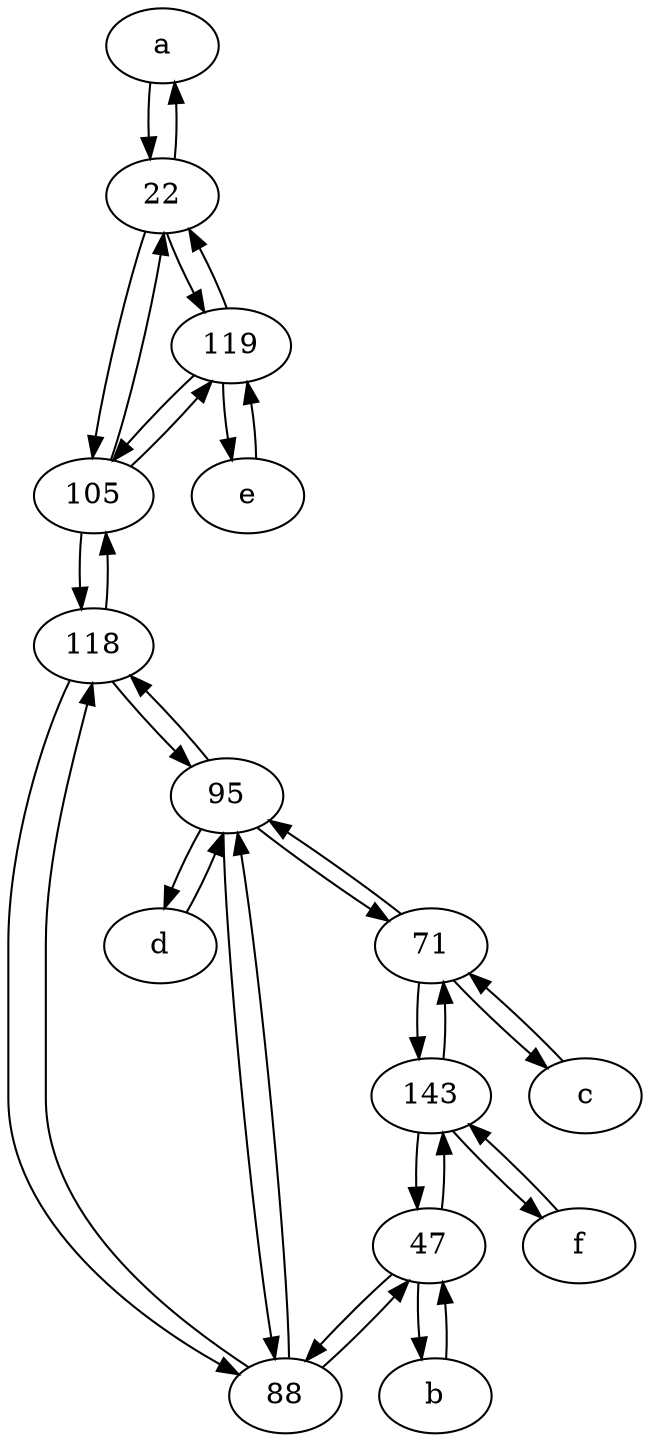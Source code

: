 digraph  {
	a [pos="40,10!"];
	105;
	71;
	119;
	143;
	b [pos="50,20!"];
	d [pos="20,30!"];
	47;
	88;
	e [pos="30,50!"];
	f [pos="15,45!"];
	c [pos="20,10!"];
	22;
	95;
	118;
	a -> 22;
	88 -> 47;
	47 -> 88;
	119 -> 22;
	143 -> 71;
	119 -> 105;
	119 -> e;
	47 -> b;
	e -> 119;
	47 -> 143;
	22 -> a;
	b -> 47;
	105 -> 22;
	22 -> 119;
	c -> 71;
	105 -> 118;
	71 -> c;
	22 -> 105;
	f -> 143;
	95 -> d;
	143 -> f;
	88 -> 118;
	d -> 95;
	118 -> 95;
	105 -> 119;
	71 -> 143;
	95 -> 88;
	95 -> 71;
	143 -> 47;
	71 -> 95;
	118 -> 105;
	88 -> 95;
	95 -> 118;
	118 -> 88;

	}